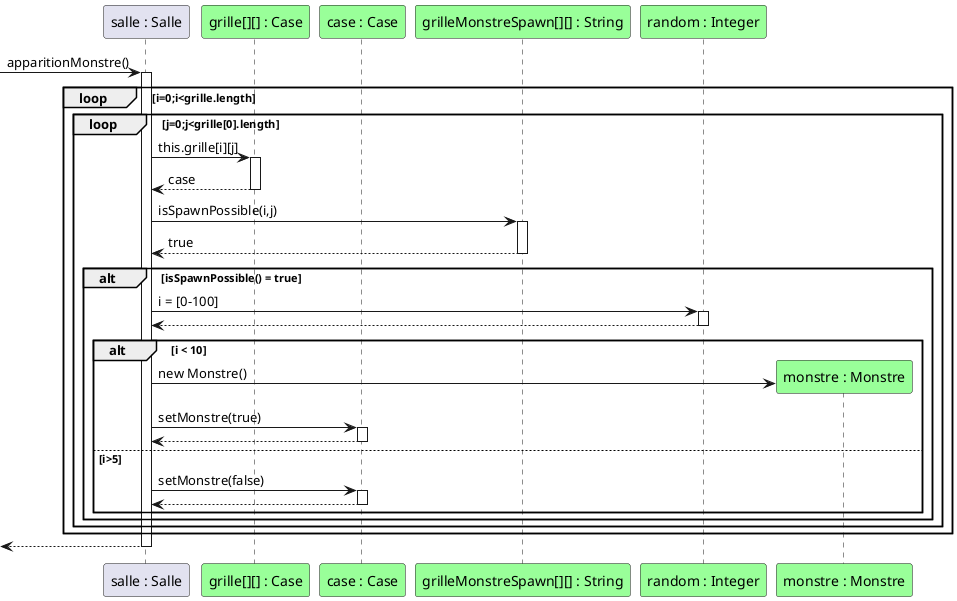 @startuml
Participant "salle : Salle" as s
Participant "grille[][] : Case" as coord #99FF99
Participant "case : Case" as c #99FF99
Participant "grilleMonstreSpawn[][] : String" as spawn #99FF99
Participant "random : Integer" as rdm #99FF99

->s : apparitionMonstre()
activate s
loop i=0;i<grille.length
loop j=0;j<grille[0].length
s->coord : this.grille[i][j]
activate coord
coord-->s : case
deactivate coord

s->spawn : isSpawnPossible(i,j)
activate spawn
spawn-->s : true
deactivate spawn

alt isSpawnPossible() = true




s->rdm : i = [0-100]
activate rdm
rdm-->s
deactivate rdm
alt i < 10
create "monstre : Monstre" as monstre #99FF99
s->monstre : new Monstre()
s->c : setMonstre(true)
activate c
c-->s
deactivate c
else i>5
s->c : setMonstre(false)
activate c
c-->s 
deactivate c

end
end
end
end
<--s
deactivate s
@enduml